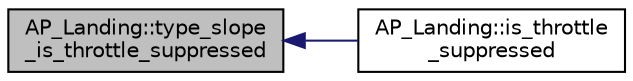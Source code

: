 digraph "AP_Landing::type_slope_is_throttle_suppressed"
{
 // INTERACTIVE_SVG=YES
  edge [fontname="Helvetica",fontsize="10",labelfontname="Helvetica",labelfontsize="10"];
  node [fontname="Helvetica",fontsize="10",shape=record];
  rankdir="LR";
  Node1 [label="AP_Landing::type_slope\l_is_throttle_suppressed",height=0.2,width=0.4,color="black", fillcolor="grey75", style="filled", fontcolor="black"];
  Node1 -> Node2 [dir="back",color="midnightblue",fontsize="10",style="solid",fontname="Helvetica"];
  Node2 [label="AP_Landing::is_throttle\l_suppressed",height=0.2,width=0.4,color="black", fillcolor="white", style="filled",URL="$classAP__Landing.html#adcdf2e51f768045203bb7ac2c61506f6"];
}
